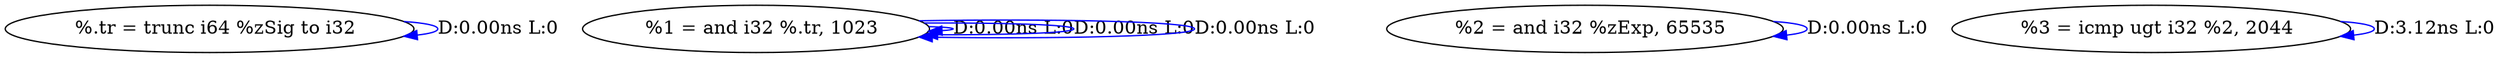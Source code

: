 digraph {
Node0x38827a0[label="  %.tr = trunc i64 %zSig to i32"];
Node0x38827a0 -> Node0x38827a0[label="D:0.00ns L:0",color=blue];
Node0x38828c0[label="  %1 = and i32 %.tr, 1023"];
Node0x38828c0 -> Node0x38828c0[label="D:0.00ns L:0",color=blue];
Node0x38828c0 -> Node0x38828c0[label="D:0.00ns L:0",color=blue];
Node0x38828c0 -> Node0x38828c0[label="D:0.00ns L:0",color=blue];
Node0x39157d0[label="  %2 = and i32 %zExp, 65535"];
Node0x39157d0 -> Node0x39157d0[label="D:0.00ns L:0",color=blue];
Node0x39158b0[label="  %3 = icmp ugt i32 %2, 2044"];
Node0x39158b0 -> Node0x39158b0[label="D:3.12ns L:0",color=blue];
}
